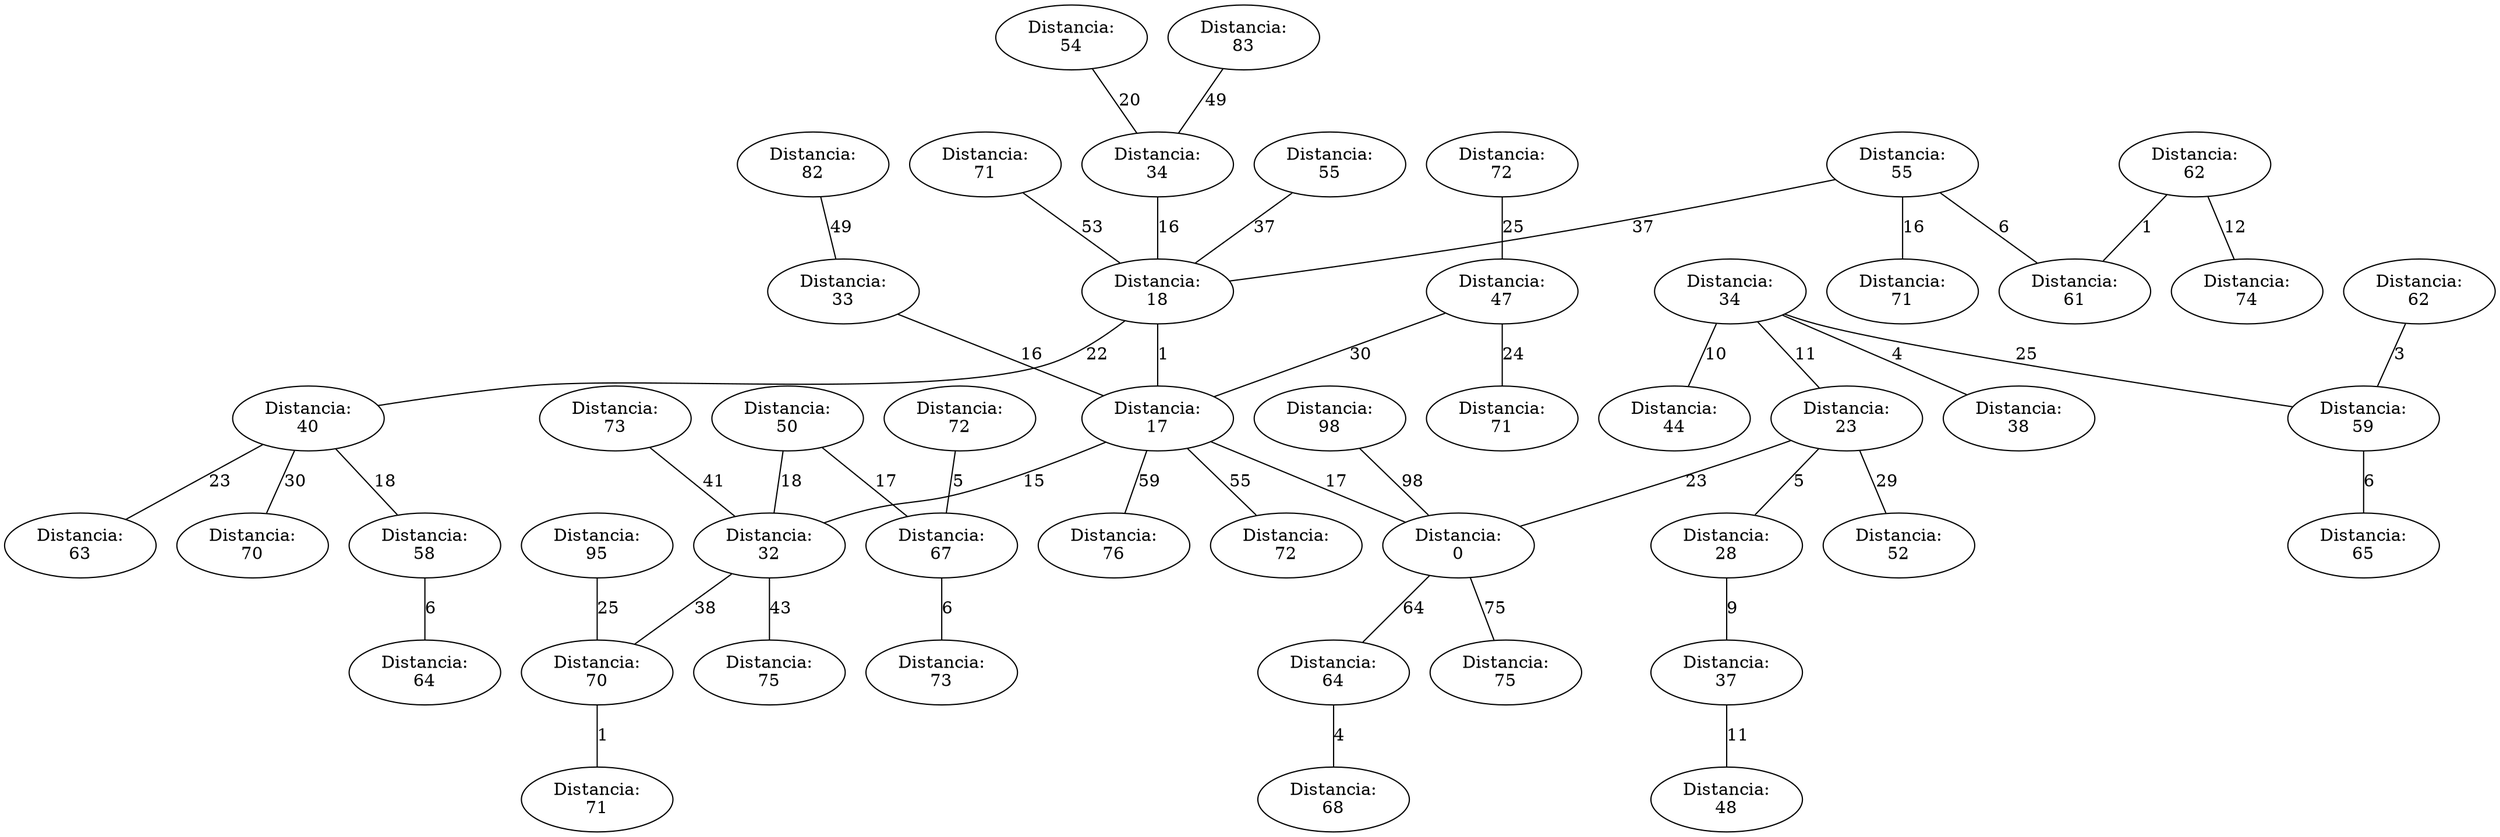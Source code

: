 graph arbol_dijkstra_G_1 {
    1 [label="Distancia:
0"];
    23 [label="Distancia:
17"];
    44 [label="Distancia:
18"];
    32 [label="Distancia:
23"];
    46 [label="Distancia:
28"];
    15 [label="Distancia:
32"];
    18 [label="Distancia:
33"];
    41 [label="Distancia:
34"];
    27 [label="Distancia:
34"];
    5 [label="Distancia:
37"];
    28 [label="Distancia:
38"];
    38 [label="Distancia:
40"];
    14 [label="Distancia:
44"];
    37 [label="Distancia:
47"];
    26 [label="Distancia:
48"];
    24 [label="Distancia:
50"];
    35 [label="Distancia:
52"];
    31 [label="Distancia:
54"];
    50 [label="Distancia:
55"];
    33 [label="Distancia:
55"];
    13 [label="Distancia:
58"];
    12 [label="Distancia:
59"];
    21 [label="Distancia:
61"];
    45 [label="Distancia:
62"];
    20 [label="Distancia:
62"];
    3 [label="Distancia:
63"];
    8 [label="Distancia:
64"];
    29 [label="Distancia:
64"];
    30 [label="Distancia:
65"];
    11 [label="Distancia:
67"];
    47 [label="Distancia:
68"];
    6 [label="Distancia:
70"];
    48 [label="Distancia:
70"];
    7 [label="Distancia:
71"];
    17 [label="Distancia:
71"];
    40 [label="Distancia:
71"];
    10 [label="Distancia:
71"];
    22 [label="Distancia:
72"];
    43 [label="Distancia:
72"];
    2 [label="Distancia:
72"];
    36 [label="Distancia:
73"];
    49 [label="Distancia:
73"];
    34 [label="Distancia:
74"];
    9 [label="Distancia:
75"];
    25 [label="Distancia:
75"];
    39 [label="Distancia:
76"];
    16 [label="Distancia:
82"];
    42 [label="Distancia:
83"];
    19 [label="Distancia:
95"];
    4 [label="Distancia:
98"];
    2 -- 37 [label="25"];
    38 -- 3 [label="23"];
    4 -- 1 [label="98"];
    46 -- 5 [label="9"];
    38 -- 6 [label="30"];
    48 -- 7 [label="1"];
    1 -- 8 [label="64"];
    15 -- 9 [label="43"];
    33 -- 10 [label="16"];
    24 -- 11 [label="17"];
    27 -- 12 [label="25"];
    38 -- 13 [label="18"];
    27 -- 14 [label="10"];
    23 -- 15 [label="15"];
    16 -- 18 [label="49"];
    17 -- 44 [label="53"];
    18 -- 23 [label="16"];
    19 -- 48 [label="25"];
    20 -- 12 [label="3"];
    33 -- 21 [label="6"];
    22 -- 11 [label="5"];
    23 -- 1 [label="17"];
    24 -- 15 [label="18"];
    1 -- 25 [label="75"];
    5 -- 26 [label="11"];
    27 -- 32 [label="11"];
    27 -- 28 [label="4"];
    13 -- 29 [label="6"];
    12 -- 30 [label="6"];
    31 -- 41 [label="20"];
    32 -- 1 [label="23"];
    33 -- 44 [label="37"];
    45 -- 34 [label="12"];
    32 -- 35 [label="29"];
    11 -- 36 [label="6"];
    37 -- 23 [label="30"];
    44 -- 38 [label="22"];
    23 -- 39 [label="59"];
    37 -- 40 [label="24"];
    41 -- 44 [label="16"];
    42 -- 41 [label="49"];
    23 -- 43 [label="55"];
    44 -- 23 [label="1"];
    45 -- 21 [label="1"];
    32 -- 46 [label="5"];
    8 -- 47 [label="4"];
    15 -- 48 [label="38"];
    49 -- 15 [label="41"];
    50 -- 44 [label="37"];
}